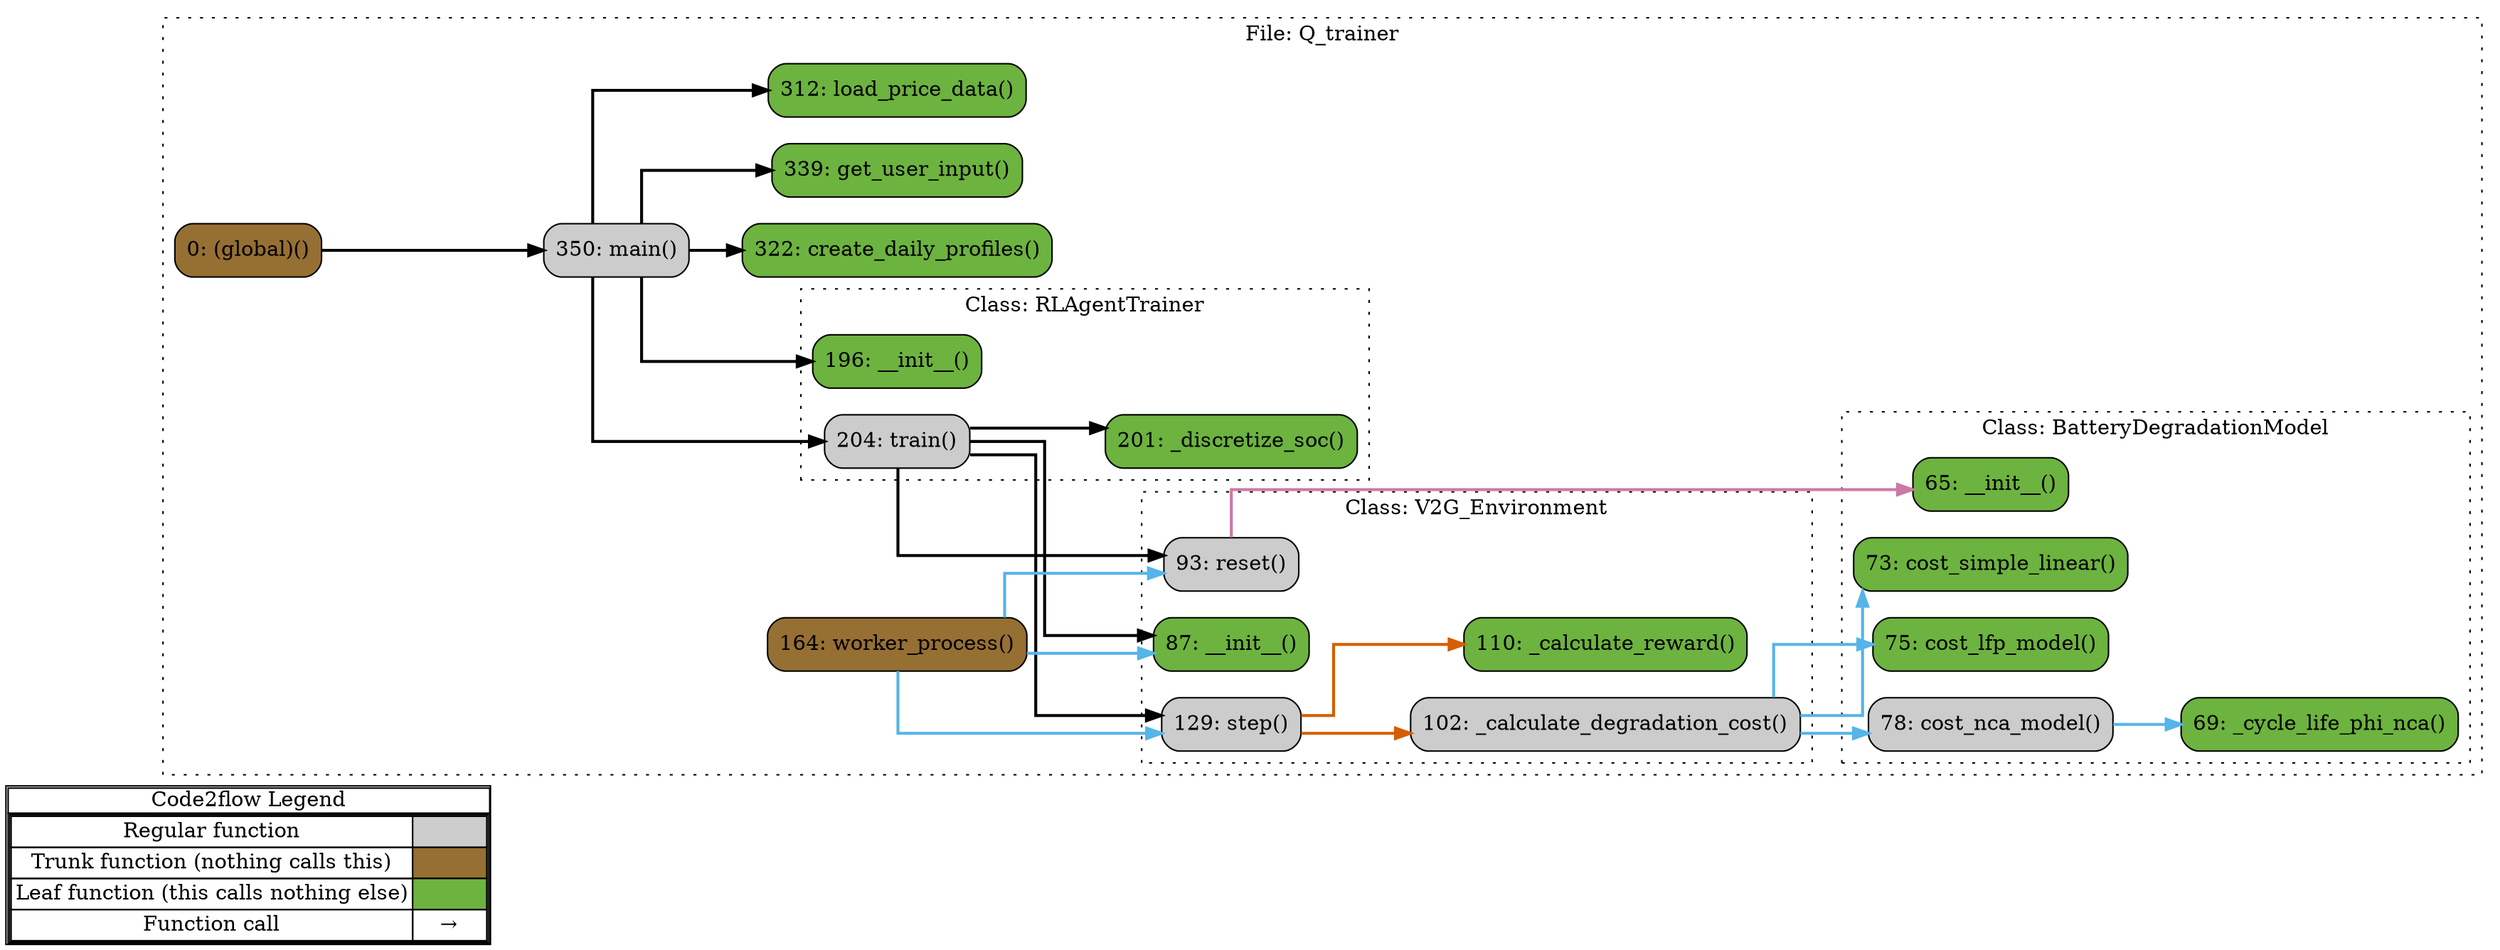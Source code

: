 digraph G {
concentrate=true;
splines="ortho";
rankdir="LR";
subgraph legend{
    rank = min;
    label = "legend";
    Legend [shape=none, margin=0, label = <
        <table cellspacing="0" cellpadding="0" border="1"><tr><td>Code2flow Legend</td></tr><tr><td>
        <table cellspacing="0">
        <tr><td>Regular function</td><td width="50px" bgcolor='#cccccc'></td></tr>
        <tr><td>Trunk function (nothing calls this)</td><td bgcolor='#966F33'></td></tr>
        <tr><td>Leaf function (this calls nothing else)</td><td bgcolor='#6db33f'></td></tr>
        <tr><td>Function call</td><td><font color='black'>&#8594;</font></td></tr>
        </table></td></tr></table>
        >];
}node_2ee840b8 [label="0: (global)()" name="Q_trainer::(global)" shape="rect" style="rounded,filled" fillcolor="#966F33" ];
node_f2c9a1e3 [label="65: __init__()" name="Q_trainer::BatteryDegradationModel.__init__" shape="rect" style="rounded,filled" fillcolor="#6db33f" ];
node_9409e1b7 [label="69: _cycle_life_phi_nca()" name="Q_trainer::BatteryDegradationModel._cycle_life_phi_nca" shape="rect" style="rounded,filled" fillcolor="#6db33f" ];
node_80f3213f [label="75: cost_lfp_model()" name="Q_trainer::BatteryDegradationModel.cost_lfp_model" shape="rect" style="rounded,filled" fillcolor="#6db33f" ];
node_c68c5b1a [label="78: cost_nca_model()" name="Q_trainer::BatteryDegradationModel.cost_nca_model" shape="rect" style="rounded,filled" fillcolor="#cccccc" ];
node_d830a58f [label="73: cost_simple_linear()" name="Q_trainer::BatteryDegradationModel.cost_simple_linear" shape="rect" style="rounded,filled" fillcolor="#6db33f" ];
node_7a40f8a0 [label="196: __init__()" name="Q_trainer::RLAgentTrainer.__init__" shape="rect" style="rounded,filled" fillcolor="#6db33f" ];
node_49feb0a3 [label="201: _discretize_soc()" name="Q_trainer::RLAgentTrainer._discretize_soc" shape="rect" style="rounded,filled" fillcolor="#6db33f" ];
node_f6587bb8 [label="204: train()" name="Q_trainer::RLAgentTrainer.train" shape="rect" style="rounded,filled" fillcolor="#cccccc" ];
node_6257af49 [label="87: __init__()" name="Q_trainer::V2G_Environment.__init__" shape="rect" style="rounded,filled" fillcolor="#6db33f" ];
node_90f2ee8a [label="102: _calculate_degradation_cost()" name="Q_trainer::V2G_Environment._calculate_degradation_cost" shape="rect" style="rounded,filled" fillcolor="#cccccc" ];
node_f76bffbd [label="110: _calculate_reward()" name="Q_trainer::V2G_Environment._calculate_reward" shape="rect" style="rounded,filled" fillcolor="#6db33f" ];
node_c4596cc7 [label="93: reset()" name="Q_trainer::V2G_Environment.reset" shape="rect" style="rounded,filled" fillcolor="#cccccc" ];
node_d803167e [label="129: step()" name="Q_trainer::V2G_Environment.step" shape="rect" style="rounded,filled" fillcolor="#cccccc" ];
node_4c3fd1ed [label="322: create_daily_profiles()" name="Q_trainer::create_daily_profiles" shape="rect" style="rounded,filled" fillcolor="#6db33f" ];
node_78b749e8 [label="339: get_user_input()" name="Q_trainer::get_user_input" shape="rect" style="rounded,filled" fillcolor="#6db33f" ];
node_84e132b0 [label="312: load_price_data()" name="Q_trainer::load_price_data" shape="rect" style="rounded,filled" fillcolor="#6db33f" ];
node_6104d9d0 [label="350: main()" name="Q_trainer::main" shape="rect" style="rounded,filled" fillcolor="#cccccc" ];
node_f2641cca [label="164: worker_process()" name="Q_trainer::worker_process" shape="rect" style="rounded,filled" fillcolor="#966F33" ];
node_2ee840b8 -> node_6104d9d0 [color="#000000" penwidth="2"];
node_c68c5b1a -> node_9409e1b7 [color="#56B4E9" penwidth="2"];
node_c68c5b1a -> node_9409e1b7 [color="#56B4E9" penwidth="2"];
node_f6587bb8 -> node_49feb0a3 [color="#000000" penwidth="2"];
node_f6587bb8 -> node_49feb0a3 [color="#000000" penwidth="2"];
node_f6587bb8 -> node_6257af49 [color="#000000" penwidth="2"];
node_f6587bb8 -> node_c4596cc7 [color="#000000" penwidth="2"];
node_f6587bb8 -> node_d803167e [color="#000000" penwidth="2"];
node_90f2ee8a -> node_80f3213f [color="#56B4E9" penwidth="2"];
node_90f2ee8a -> node_c68c5b1a [color="#56B4E9" penwidth="2"];
node_90f2ee8a -> node_d830a58f [color="#56B4E9" penwidth="2"];
node_c4596cc7 -> node_f2c9a1e3 [color="#CC79A7" penwidth="2"];
node_d803167e -> node_90f2ee8a [color="#D55E00" penwidth="2"];
node_d803167e -> node_f76bffbd [color="#D55E00" penwidth="2"];
node_6104d9d0 -> node_7a40f8a0 [color="#000000" penwidth="2"];
node_6104d9d0 -> node_f6587bb8 [color="#000000" penwidth="2"];
node_6104d9d0 -> node_4c3fd1ed [color="#000000" penwidth="2"];
node_6104d9d0 -> node_78b749e8 [color="#000000" penwidth="2"];
node_6104d9d0 -> node_78b749e8 [color="#000000" penwidth="2"];
node_6104d9d0 -> node_78b749e8 [color="#000000" penwidth="2"];
node_6104d9d0 -> node_84e132b0 [color="#000000" penwidth="2"];
node_f2641cca -> node_6257af49 [color="#56B4E9" penwidth="2"];
node_f2641cca -> node_c4596cc7 [color="#56B4E9" penwidth="2"];
node_f2641cca -> node_d803167e [color="#56B4E9" penwidth="2"];
subgraph cluster_dcc17b09 {
    node_f2641cca node_84e132b0 node_4c3fd1ed node_78b749e8 node_6104d9d0 node_2ee840b8;
    label="File: Q_trainer";
    name="Q_trainer";
    style="filled";
    graph[style=dotted];
    subgraph cluster_fee25368 {
        node_f2c9a1e3 node_9409e1b7 node_d830a58f node_80f3213f node_c68c5b1a;
        label="Class: BatteryDegradationModel";
        name="BatteryDegradationModel";
        style="filled";
        graph[style=dotted];
    };
    subgraph cluster_fa7a5796 {
        node_6257af49 node_c4596cc7 node_90f2ee8a node_f76bffbd node_d803167e;
        label="Class: V2G_Environment";
        name="V2G_Environment";
        style="filled";
        graph[style=dotted];
    };
    subgraph cluster_78ce5a43 {
        node_7a40f8a0 node_49feb0a3 node_f6587bb8;
        label="Class: RLAgentTrainer";
        name="RLAgentTrainer";
        style="filled";
        graph[style=dotted];
    };
};
}

